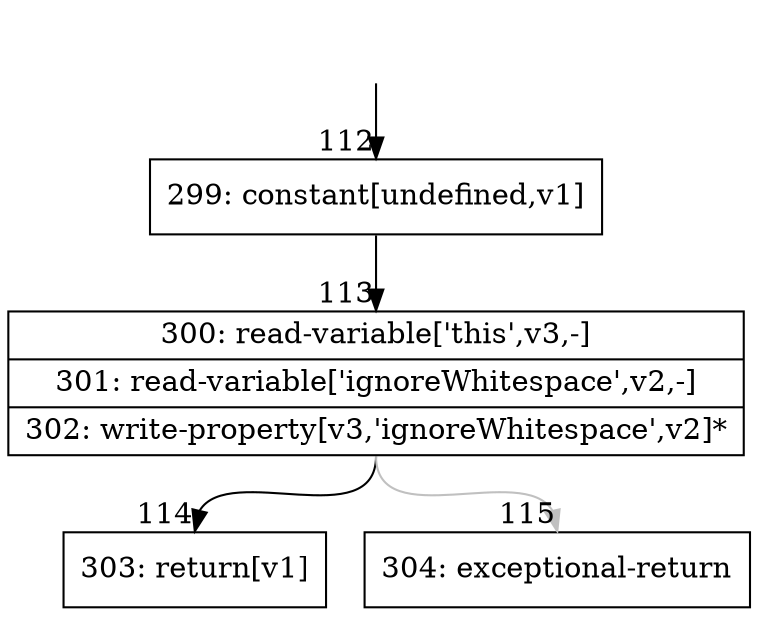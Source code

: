 digraph {
rankdir="TD"
BB_entry15[shape=none,label=""];
BB_entry15 -> BB112 [tailport=s, headport=n, headlabel="    112"]
BB112 [shape=record label="{299: constant[undefined,v1]}" ] 
BB112 -> BB113 [tailport=s, headport=n, headlabel="      113"]
BB113 [shape=record label="{300: read-variable['this',v3,-]|301: read-variable['ignoreWhitespace',v2,-]|302: write-property[v3,'ignoreWhitespace',v2]*}" ] 
BB113 -> BB114 [tailport=s, headport=n, headlabel="      114"]
BB113 -> BB115 [tailport=s, headport=n, color=gray, headlabel="      115"]
BB114 [shape=record label="{303: return[v1]}" ] 
BB115 [shape=record label="{304: exceptional-return}" ] 
//#$~ 100
}
